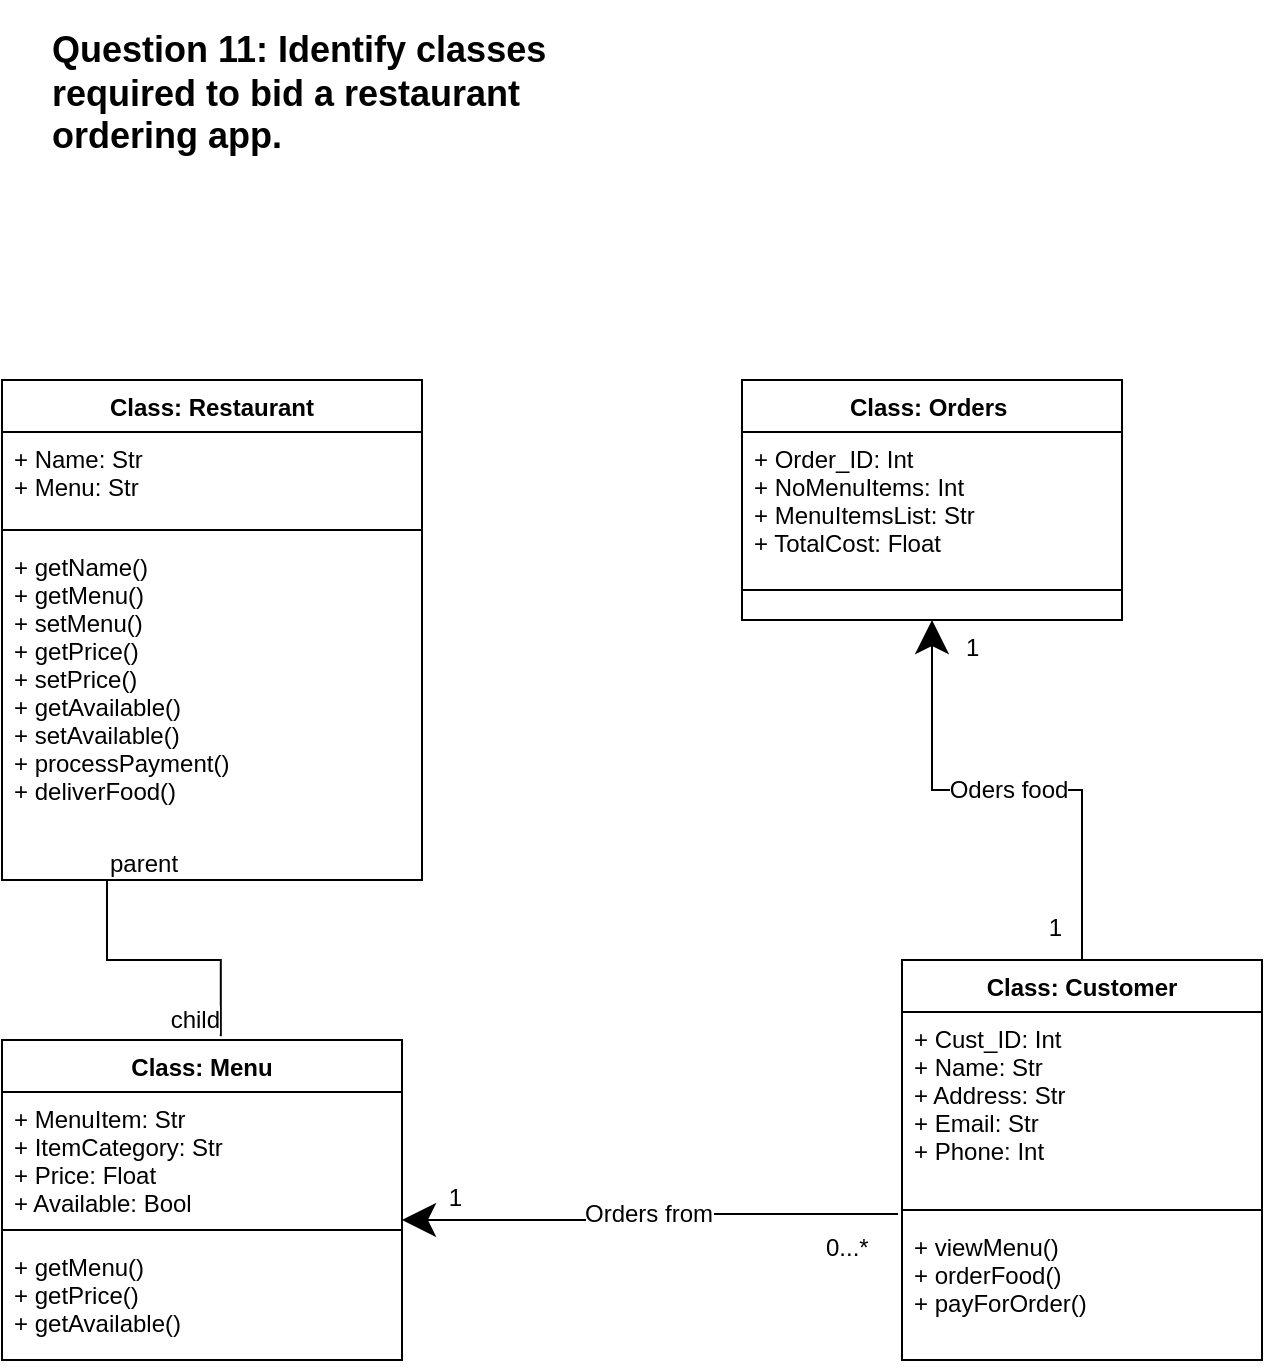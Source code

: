 <mxfile version="20.0.4" type="github">
  <diagram id="C5RBs43oDa-KdzZeNtuy" name="Page-1">
    <mxGraphModel dx="867" dy="710" grid="1" gridSize="10" guides="1" tooltips="1" connect="1" arrows="1" fold="1" page="1" pageScale="1" pageWidth="827" pageHeight="1169" math="0" shadow="0">
      <root>
        <mxCell id="WIyWlLk6GJQsqaUBKTNV-0" />
        <mxCell id="WIyWlLk6GJQsqaUBKTNV-1" parent="WIyWlLk6GJQsqaUBKTNV-0" />
        <mxCell id="zkfFHV4jXpPFQw0GAbJ--0" value="Class: Restaurant" style="swimlane;fontStyle=1;align=center;verticalAlign=top;childLayout=stackLayout;horizontal=1;startSize=26;horizontalStack=0;resizeParent=1;resizeLast=0;collapsible=1;marginBottom=0;rounded=0;shadow=0;strokeWidth=1;fontSize=12;" parent="WIyWlLk6GJQsqaUBKTNV-1" vertex="1">
          <mxGeometry x="20" y="190" width="210" height="250" as="geometry">
            <mxRectangle x="220" y="120" width="160" height="26" as="alternateBounds" />
          </mxGeometry>
        </mxCell>
        <mxCell id="-zAcMTOKvNAN3qIRbFaR-48" value="+ Name: Str&#xa;+ Menu: Str" style="text;strokeColor=none;fillColor=none;align=left;verticalAlign=top;spacingLeft=4;spacingRight=4;overflow=hidden;rotatable=0;points=[[0,0.5],[1,0.5]];portConstraint=eastwest;fontSize=12;html=0;" vertex="1" parent="zkfFHV4jXpPFQw0GAbJ--0">
          <mxGeometry y="26" width="210" height="44" as="geometry" />
        </mxCell>
        <mxCell id="zkfFHV4jXpPFQw0GAbJ--4" value="" style="line;html=1;strokeWidth=1;align=left;verticalAlign=middle;spacingTop=-1;spacingLeft=3;spacingRight=3;rotatable=0;labelPosition=right;points=[];portConstraint=eastwest;" parent="zkfFHV4jXpPFQw0GAbJ--0" vertex="1">
          <mxGeometry y="70" width="210" height="10" as="geometry" />
        </mxCell>
        <mxCell id="-zAcMTOKvNAN3qIRbFaR-49" value="+ getName()&#xa;+ getMenu()&#xa;+ setMenu()&#xa;+ getPrice()&#xa;+ setPrice()&#xa;+ getAvailable()&#xa;+ setAvailable()&#xa;+ processPayment()&#xa;+ deliverFood()" style="text;strokeColor=none;fillColor=none;align=left;verticalAlign=top;spacingLeft=4;spacingRight=4;overflow=hidden;rotatable=0;points=[[0,0.5],[1,0.5]];portConstraint=eastwest;fontSize=12;html=0;" vertex="1" parent="zkfFHV4jXpPFQw0GAbJ--0">
          <mxGeometry y="80" width="210" height="150" as="geometry" />
        </mxCell>
        <mxCell id="-zAcMTOKvNAN3qIRbFaR-3" value="Class: Menu" style="swimlane;fontStyle=1;align=center;verticalAlign=top;childLayout=stackLayout;horizontal=1;startSize=26;horizontalStack=0;resizeParent=1;resizeLast=0;collapsible=1;marginBottom=0;rounded=0;shadow=0;strokeWidth=1;fontSize=12;whiteSpace=wrap;" vertex="1" parent="WIyWlLk6GJQsqaUBKTNV-1">
          <mxGeometry x="20" y="520" width="200" height="160" as="geometry">
            <mxRectangle x="220" y="120" width="160" height="26" as="alternateBounds" />
          </mxGeometry>
        </mxCell>
        <mxCell id="-zAcMTOKvNAN3qIRbFaR-50" value="+ MenuItem: Str&#xa;+ ItemCategory: Str&#xa;+ Price: Float&#xa;+ Available: Bool" style="text;strokeColor=none;fillColor=none;align=left;verticalAlign=top;spacingLeft=4;spacingRight=4;overflow=hidden;rotatable=0;points=[[0,0.5],[1,0.5]];portConstraint=eastwest;fontSize=12;html=0;" vertex="1" parent="-zAcMTOKvNAN3qIRbFaR-3">
          <mxGeometry y="26" width="200" height="64" as="geometry" />
        </mxCell>
        <mxCell id="-zAcMTOKvNAN3qIRbFaR-58" value="Orders from" style="endArrow=none;html=1;endSize=12;startArrow=classic;startSize=14;startFill=1;edgeStyle=orthogonalEdgeStyle;rounded=0;fontSize=12;entryX=-0.011;entryY=-0.05;entryDx=0;entryDy=0;entryPerimeter=0;endFill=0;" edge="1" parent="-zAcMTOKvNAN3qIRbFaR-3" target="-zAcMTOKvNAN3qIRbFaR-53">
          <mxGeometry relative="1" as="geometry">
            <mxPoint x="200" y="90" as="sourcePoint" />
            <mxPoint x="360" y="90" as="targetPoint" />
            <Array as="points">
              <mxPoint x="305" y="90" />
              <mxPoint x="305" y="87" />
            </Array>
          </mxGeometry>
        </mxCell>
        <mxCell id="-zAcMTOKvNAN3qIRbFaR-59" value="0...*" style="edgeLabel;resizable=0;html=1;align=left;verticalAlign=top;fontSize=12;" connectable="0" vertex="1" parent="-zAcMTOKvNAN3qIRbFaR-58">
          <mxGeometry x="-1" relative="1" as="geometry">
            <mxPoint x="210" as="offset" />
          </mxGeometry>
        </mxCell>
        <mxCell id="-zAcMTOKvNAN3qIRbFaR-60" value="1" style="edgeLabel;resizable=0;html=1;align=right;verticalAlign=top;fontSize=12;rotation=0;" connectable="0" vertex="1" parent="-zAcMTOKvNAN3qIRbFaR-58">
          <mxGeometry x="1" relative="1" as="geometry">
            <mxPoint x="-218" y="-22" as="offset" />
          </mxGeometry>
        </mxCell>
        <mxCell id="-zAcMTOKvNAN3qIRbFaR-5" value="" style="line;html=1;strokeWidth=1;align=left;verticalAlign=middle;spacingTop=-1;spacingLeft=3;spacingRight=3;rotatable=0;labelPosition=right;points=[];portConstraint=eastwest;" vertex="1" parent="-zAcMTOKvNAN3qIRbFaR-3">
          <mxGeometry y="90" width="200" height="10" as="geometry" />
        </mxCell>
        <mxCell id="-zAcMTOKvNAN3qIRbFaR-51" value="+ getMenu()&#xa;+ getPrice()&#xa;+ getAvailable()" style="text;strokeColor=none;fillColor=none;align=left;verticalAlign=top;spacingLeft=4;spacingRight=4;overflow=hidden;rotatable=0;points=[[0,0.5],[1,0.5]];portConstraint=eastwest;fontSize=12;html=0;" vertex="1" parent="-zAcMTOKvNAN3qIRbFaR-3">
          <mxGeometry y="100" width="200" height="60" as="geometry" />
        </mxCell>
        <mxCell id="-zAcMTOKvNAN3qIRbFaR-14" value="Class: Customer" style="swimlane;fontStyle=1;align=center;verticalAlign=top;childLayout=stackLayout;horizontal=1;startSize=26;horizontalStack=0;resizeParent=1;resizeLast=0;collapsible=1;marginBottom=0;rounded=0;shadow=0;strokeWidth=1;fontSize=12;" vertex="1" parent="WIyWlLk6GJQsqaUBKTNV-1">
          <mxGeometry x="470" y="480" width="180" height="200" as="geometry">
            <mxRectangle x="220" y="120" width="160" height="26" as="alternateBounds" />
          </mxGeometry>
        </mxCell>
        <mxCell id="-zAcMTOKvNAN3qIRbFaR-52" value="+ Cust_ID: Int&#xa;+ Name: Str&#xa;+ Address: Str&#xa;+ Email: Str&#xa;+ Phone: Int" style="text;strokeColor=none;fillColor=none;align=left;verticalAlign=top;spacingLeft=4;spacingRight=4;overflow=hidden;rotatable=0;points=[[0,0.5],[1,0.5]];portConstraint=eastwest;fontSize=12;html=0;" vertex="1" parent="-zAcMTOKvNAN3qIRbFaR-14">
          <mxGeometry y="26" width="180" height="94" as="geometry" />
        </mxCell>
        <mxCell id="-zAcMTOKvNAN3qIRbFaR-16" value="" style="line;html=1;strokeWidth=1;align=left;verticalAlign=middle;spacingTop=-1;spacingLeft=3;spacingRight=3;rotatable=0;labelPosition=right;points=[];portConstraint=eastwest;" vertex="1" parent="-zAcMTOKvNAN3qIRbFaR-14">
          <mxGeometry y="120" width="180" height="10" as="geometry" />
        </mxCell>
        <mxCell id="-zAcMTOKvNAN3qIRbFaR-53" value="+ viewMenu()&#xa;+ orderFood()&#xa;+ payForOrder()" style="text;strokeColor=none;fillColor=none;align=left;verticalAlign=top;spacingLeft=4;spacingRight=4;overflow=hidden;rotatable=0;points=[[0,0.5],[1,0.5]];portConstraint=eastwest;fontSize=12;html=0;" vertex="1" parent="-zAcMTOKvNAN3qIRbFaR-14">
          <mxGeometry y="130" width="180" height="60" as="geometry" />
        </mxCell>
        <mxCell id="-zAcMTOKvNAN3qIRbFaR-33" value="" style="endArrow=none;html=1;edgeStyle=orthogonalEdgeStyle;rounded=0;fontSize=12;entryX=0.547;entryY=-0.012;entryDx=0;entryDy=0;entryPerimeter=0;exitX=0.25;exitY=1;exitDx=0;exitDy=0;" edge="1" parent="WIyWlLk6GJQsqaUBKTNV-1" source="zkfFHV4jXpPFQw0GAbJ--0" target="-zAcMTOKvNAN3qIRbFaR-3">
          <mxGeometry relative="1" as="geometry">
            <mxPoint x="100" y="290" as="sourcePoint" />
            <mxPoint x="260" y="300" as="targetPoint" />
          </mxGeometry>
        </mxCell>
        <mxCell id="-zAcMTOKvNAN3qIRbFaR-34" value="parent" style="edgeLabel;resizable=0;html=1;align=left;verticalAlign=bottom;fontSize=12;" connectable="0" vertex="1" parent="-zAcMTOKvNAN3qIRbFaR-33">
          <mxGeometry x="-1" relative="1" as="geometry" />
        </mxCell>
        <mxCell id="-zAcMTOKvNAN3qIRbFaR-35" value="child" style="edgeLabel;resizable=0;html=1;align=right;verticalAlign=bottom;fontSize=12;" connectable="0" vertex="1" parent="-zAcMTOKvNAN3qIRbFaR-33">
          <mxGeometry x="1" relative="1" as="geometry" />
        </mxCell>
        <mxCell id="-zAcMTOKvNAN3qIRbFaR-42" value="Class: Orders " style="swimlane;fontStyle=1;align=center;verticalAlign=top;childLayout=stackLayout;horizontal=1;startSize=26;horizontalStack=0;resizeParent=1;resizeParentMax=0;resizeLast=0;collapsible=1;marginBottom=0;fontSize=12;html=0;" vertex="1" parent="WIyWlLk6GJQsqaUBKTNV-1">
          <mxGeometry x="390" y="190" width="190" height="120" as="geometry" />
        </mxCell>
        <mxCell id="-zAcMTOKvNAN3qIRbFaR-43" value="+ Order_ID: Int&#xa;+ NoMenuItems: Int&#xa;+ MenuItemsList: Str&#xa;+ TotalCost: Float" style="text;strokeColor=none;fillColor=none;align=left;verticalAlign=top;spacingLeft=4;spacingRight=4;overflow=hidden;rotatable=0;points=[[0,0.5],[1,0.5]];portConstraint=eastwest;fontSize=12;html=0;" vertex="1" parent="-zAcMTOKvNAN3qIRbFaR-42">
          <mxGeometry y="26" width="190" height="64" as="geometry" />
        </mxCell>
        <mxCell id="-zAcMTOKvNAN3qIRbFaR-44" value="" style="line;strokeWidth=1;fillColor=none;align=left;verticalAlign=middle;spacingTop=-1;spacingLeft=3;spacingRight=3;rotatable=0;labelPosition=right;points=[];portConstraint=eastwest;fontSize=12;html=0;" vertex="1" parent="-zAcMTOKvNAN3qIRbFaR-42">
          <mxGeometry y="90" width="190" height="30" as="geometry" />
        </mxCell>
        <mxCell id="-zAcMTOKvNAN3qIRbFaR-66" value="Oders food" style="endArrow=none;html=1;endSize=12;startArrow=classic;startSize=14;startFill=1;edgeStyle=orthogonalEdgeStyle;rounded=0;fontSize=12;entryX=0.5;entryY=0;entryDx=0;entryDy=0;endFill=0;exitX=0.5;exitY=1;exitDx=0;exitDy=0;" edge="1" parent="WIyWlLk6GJQsqaUBKTNV-1" source="-zAcMTOKvNAN3qIRbFaR-42" target="-zAcMTOKvNAN3qIRbFaR-14">
          <mxGeometry relative="1" as="geometry">
            <mxPoint x="330" y="390" as="sourcePoint" />
            <mxPoint x="538.02" y="387" as="targetPoint" />
          </mxGeometry>
        </mxCell>
        <mxCell id="-zAcMTOKvNAN3qIRbFaR-67" value="1" style="edgeLabel;resizable=0;html=1;align=left;verticalAlign=top;fontSize=12;" connectable="0" vertex="1" parent="-zAcMTOKvNAN3qIRbFaR-66">
          <mxGeometry x="-1" relative="1" as="geometry">
            <mxPoint x="15" as="offset" />
          </mxGeometry>
        </mxCell>
        <mxCell id="-zAcMTOKvNAN3qIRbFaR-68" value="1" style="edgeLabel;resizable=0;html=1;align=right;verticalAlign=top;fontSize=12;rotation=0;" connectable="0" vertex="1" parent="-zAcMTOKvNAN3qIRbFaR-66">
          <mxGeometry x="1" relative="1" as="geometry">
            <mxPoint x="-10" y="-30" as="offset" />
          </mxGeometry>
        </mxCell>
        <mxCell id="-zAcMTOKvNAN3qIRbFaR-70" value="&lt;h2 style=&quot;&quot;&gt;Question 11: Identify classes required to bid a restaurant ordering app.&lt;/h2&gt;" style="text;html=1;strokeColor=none;fillColor=none;spacing=5;spacingTop=-20;whiteSpace=wrap;overflow=hidden;rounded=0;" vertex="1" parent="WIyWlLk6GJQsqaUBKTNV-1">
          <mxGeometry x="40" y="10" width="280" height="80" as="geometry" />
        </mxCell>
      </root>
    </mxGraphModel>
  </diagram>
</mxfile>
